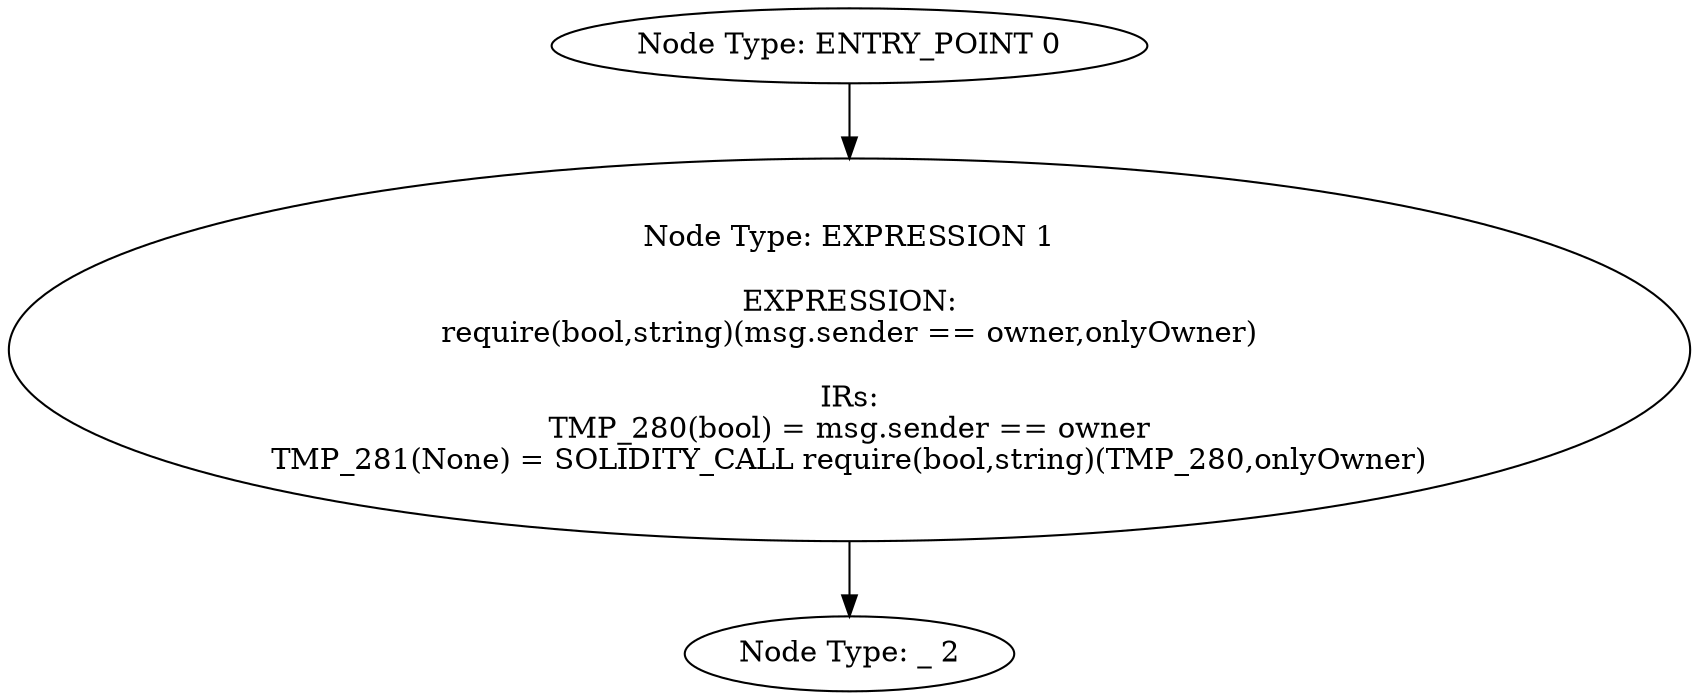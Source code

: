 digraph{
0[label="Node Type: ENTRY_POINT 0
"];
0->1;
1[label="Node Type: EXPRESSION 1

EXPRESSION:
require(bool,string)(msg.sender == owner,onlyOwner)

IRs:
TMP_280(bool) = msg.sender == owner
TMP_281(None) = SOLIDITY_CALL require(bool,string)(TMP_280,onlyOwner)"];
1->2;
2[label="Node Type: _ 2
"];
}
